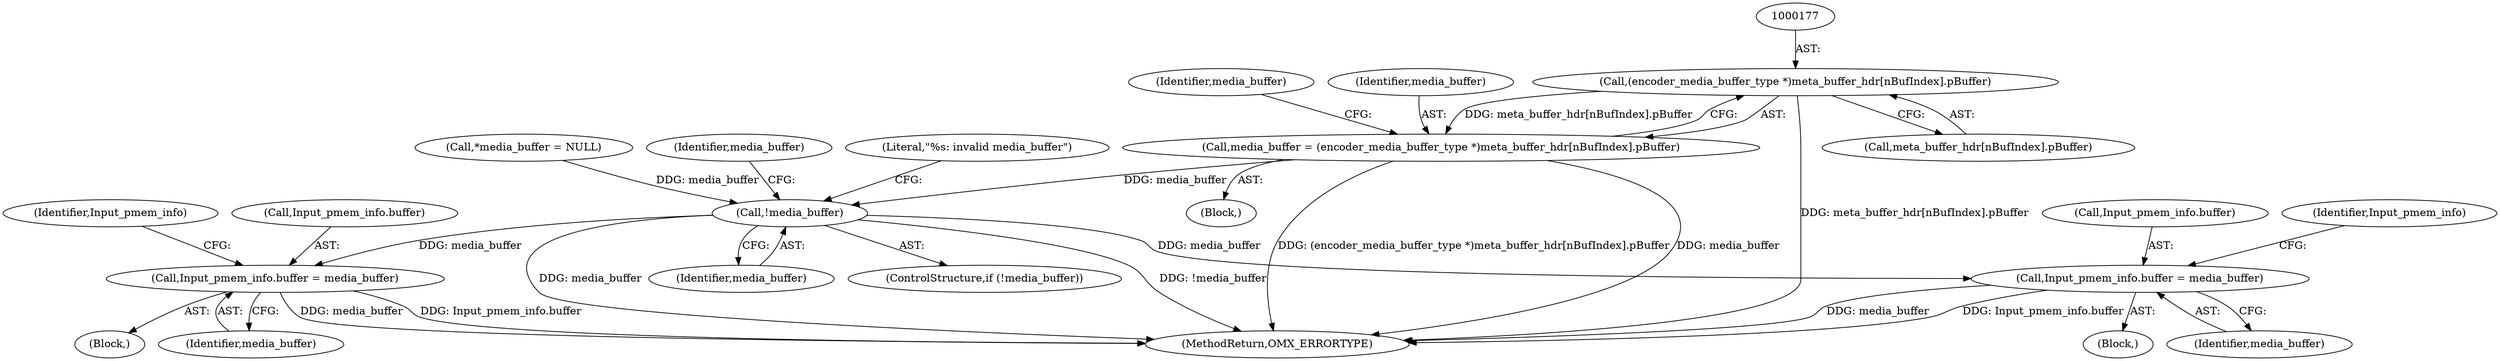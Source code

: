 digraph "0_Android_4ed06d14080d8667d5be14eed200e378cba78345_0@array" {
"1000176" [label="(Call,(encoder_media_buffer_type *)meta_buffer_hdr[nBufIndex].pBuffer)"];
"1000174" [label="(Call,media_buffer = (encoder_media_buffer_type *)meta_buffer_hdr[nBufIndex].pBuffer)"];
"1000314" [label="(Call,!media_buffer)"];
"1000329" [label="(Call,Input_pmem_info.buffer = media_buffer)"];
"1000393" [label="(Call,Input_pmem_info.buffer = media_buffer)"];
"1000393" [label="(Call,Input_pmem_info.buffer = media_buffer)"];
"1000125" [label="(Call,*media_buffer = NULL)"];
"1000397" [label="(Identifier,media_buffer)"];
"1000400" [label="(Identifier,Input_pmem_info)"];
"1000328" [label="(Block,)"];
"1000315" [label="(Identifier,media_buffer)"];
"1000394" [label="(Call,Input_pmem_info.buffer)"];
"1000336" [label="(Identifier,Input_pmem_info)"];
"1000314" [label="(Call,!media_buffer)"];
"1000176" [label="(Call,(encoder_media_buffer_type *)meta_buffer_hdr[nBufIndex].pBuffer)"];
"1000384" [label="(Block,)"];
"1000152" [label="(Block,)"];
"1000330" [label="(Call,Input_pmem_info.buffer)"];
"1000333" [label="(Identifier,media_buffer)"];
"1000184" [label="(Identifier,media_buffer)"];
"1000178" [label="(Call,meta_buffer_hdr[nBufIndex].pBuffer)"];
"1000325" [label="(Identifier,media_buffer)"];
"1000318" [label="(Literal,\"%s: invalid media_buffer\")"];
"1000619" [label="(MethodReturn,OMX_ERRORTYPE)"];
"1000313" [label="(ControlStructure,if (!media_buffer))"];
"1000329" [label="(Call,Input_pmem_info.buffer = media_buffer)"];
"1000175" [label="(Identifier,media_buffer)"];
"1000174" [label="(Call,media_buffer = (encoder_media_buffer_type *)meta_buffer_hdr[nBufIndex].pBuffer)"];
"1000176" -> "1000174"  [label="AST: "];
"1000176" -> "1000178"  [label="CFG: "];
"1000177" -> "1000176"  [label="AST: "];
"1000178" -> "1000176"  [label="AST: "];
"1000174" -> "1000176"  [label="CFG: "];
"1000176" -> "1000619"  [label="DDG: meta_buffer_hdr[nBufIndex].pBuffer"];
"1000176" -> "1000174"  [label="DDG: meta_buffer_hdr[nBufIndex].pBuffer"];
"1000174" -> "1000152"  [label="AST: "];
"1000175" -> "1000174"  [label="AST: "];
"1000184" -> "1000174"  [label="CFG: "];
"1000174" -> "1000619"  [label="DDG: (encoder_media_buffer_type *)meta_buffer_hdr[nBufIndex].pBuffer"];
"1000174" -> "1000619"  [label="DDG: media_buffer"];
"1000174" -> "1000314"  [label="DDG: media_buffer"];
"1000314" -> "1000313"  [label="AST: "];
"1000314" -> "1000315"  [label="CFG: "];
"1000315" -> "1000314"  [label="AST: "];
"1000318" -> "1000314"  [label="CFG: "];
"1000325" -> "1000314"  [label="CFG: "];
"1000314" -> "1000619"  [label="DDG: media_buffer"];
"1000314" -> "1000619"  [label="DDG: !media_buffer"];
"1000125" -> "1000314"  [label="DDG: media_buffer"];
"1000314" -> "1000329"  [label="DDG: media_buffer"];
"1000314" -> "1000393"  [label="DDG: media_buffer"];
"1000329" -> "1000328"  [label="AST: "];
"1000329" -> "1000333"  [label="CFG: "];
"1000330" -> "1000329"  [label="AST: "];
"1000333" -> "1000329"  [label="AST: "];
"1000336" -> "1000329"  [label="CFG: "];
"1000329" -> "1000619"  [label="DDG: media_buffer"];
"1000329" -> "1000619"  [label="DDG: Input_pmem_info.buffer"];
"1000393" -> "1000384"  [label="AST: "];
"1000393" -> "1000397"  [label="CFG: "];
"1000394" -> "1000393"  [label="AST: "];
"1000397" -> "1000393"  [label="AST: "];
"1000400" -> "1000393"  [label="CFG: "];
"1000393" -> "1000619"  [label="DDG: media_buffer"];
"1000393" -> "1000619"  [label="DDG: Input_pmem_info.buffer"];
}
